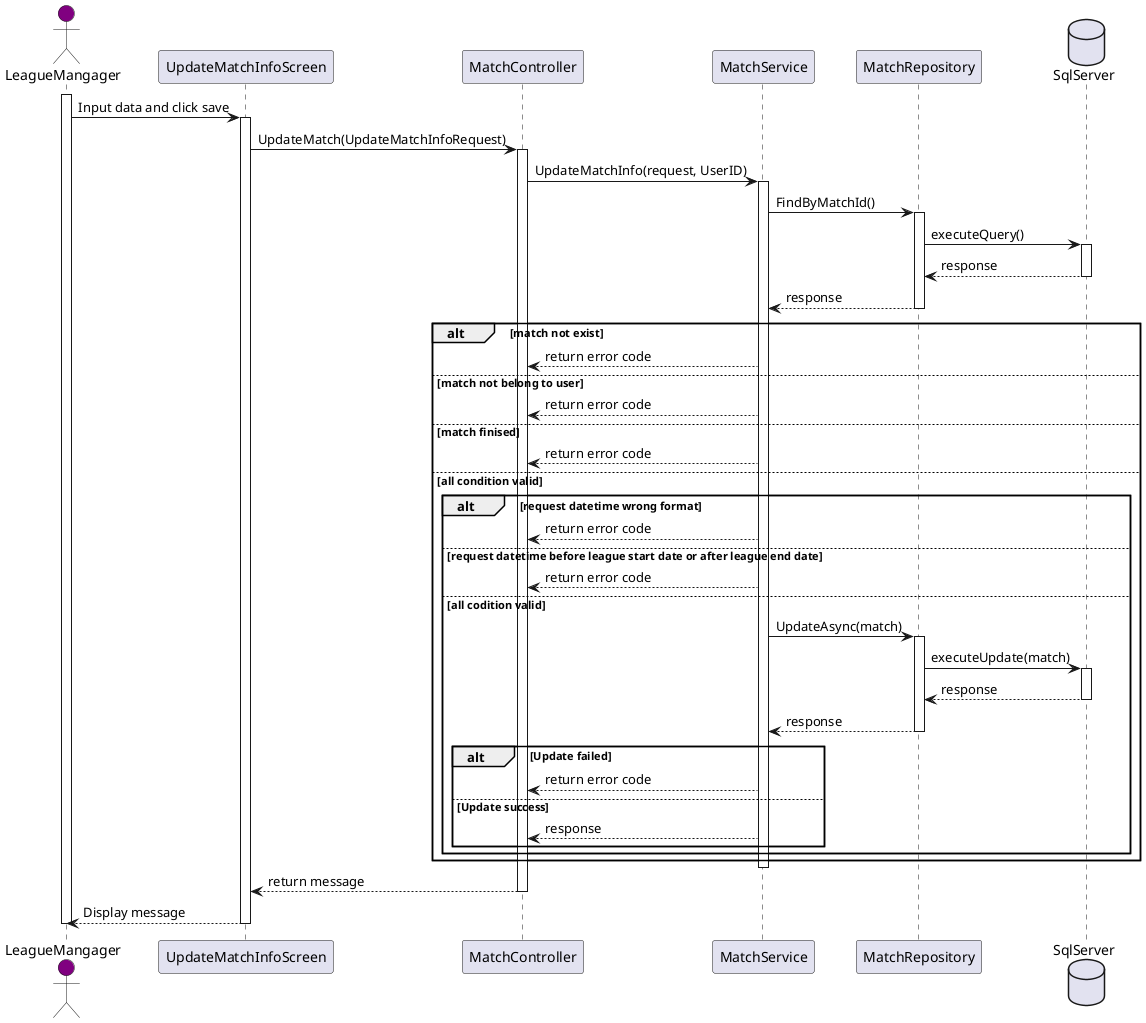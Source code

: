 @startuml Update Match Info
actor LeagueMangager #Purple
participant UpdateMatchInfoScreen
participant MatchController
participant MatchService
participant MatchRepository
database SqlServer

activate LeagueMangager
    LeagueMangager -> UpdateMatchInfoScreen: Input data and click save
    activate UpdateMatchInfoScreen
        UpdateMatchInfoScreen -> MatchController: UpdateMatch(UpdateMatchInfoRequest)
        activate MatchController
            MatchController -> MatchService: UpdateMatchInfo(request, UserID)
            activate MatchService
                MatchService -> MatchRepository: FindByMatchId()
                activate MatchRepository
                    MatchRepository -> SqlServer: executeQuery()
                    activate SqlServer
                        SqlServer --> MatchRepository: response
                    deactivate SqlServer
                    MatchRepository --> MatchService: response
                deactivate MatchRepository
                alt match not exist 
                    MatchService --> MatchController: return error code
                else match not belong to user 
                    MatchService --> MatchController: return error code
                else match finised
                    MatchService --> MatchController: return error code
                else all condition valid
                    alt request datetime wrong format
                        MatchService --> MatchController: return error code
                    else request datetime before league start date or after league end date 
                        MatchService --> MatchController: return error code
                    else all codition valid  
                        MatchService -> MatchRepository: UpdateAsync(match)
                        activate MatchRepository
                            MatchRepository -> SqlServer: executeUpdate(match)
                            activate SqlServer
                                SqlServer --> MatchRepository: response
                            deactivate SqlServer
                            MatchRepository --> MatchService: response
                        deactivate MatchRepository
                        alt Update failed
                            MatchService --> MatchController: return error code
                        else Update success 
                            MatchService --> MatchController: response
                        end
                    end 
                end
            deactivate MatchService
            MatchController --> UpdateMatchInfoScreen: return message
        deactivate MatchController
        UpdateMatchInfoScreen --> LeagueMangager: Display message
    deactivate UpdateMatchInfoScreen
deactivate LeagueMangager
@enduml